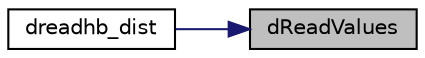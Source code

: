 digraph "dReadValues"
{
 // LATEX_PDF_SIZE
  edge [fontname="Helvetica",fontsize="10",labelfontname="Helvetica",labelfontsize="10"];
  node [fontname="Helvetica",fontsize="10",shape=record];
  rankdir="RL";
  Node1 [label="dReadValues",height=0.2,width=0.4,color="black", fillcolor="grey75", style="filled", fontcolor="black",tooltip=" "];
  Node1 -> Node2 [dir="back",color="midnightblue",fontsize="10",style="solid",fontname="Helvetica"];
  Node2 [label="dreadhb_dist",height=0.2,width=0.4,color="black", fillcolor="white", style="filled",URL="$EXAMPLE_2dreadhb_8c.html#a3593dd1b61e008f12e6d1a72111f6f8f",tooltip=" "];
}
